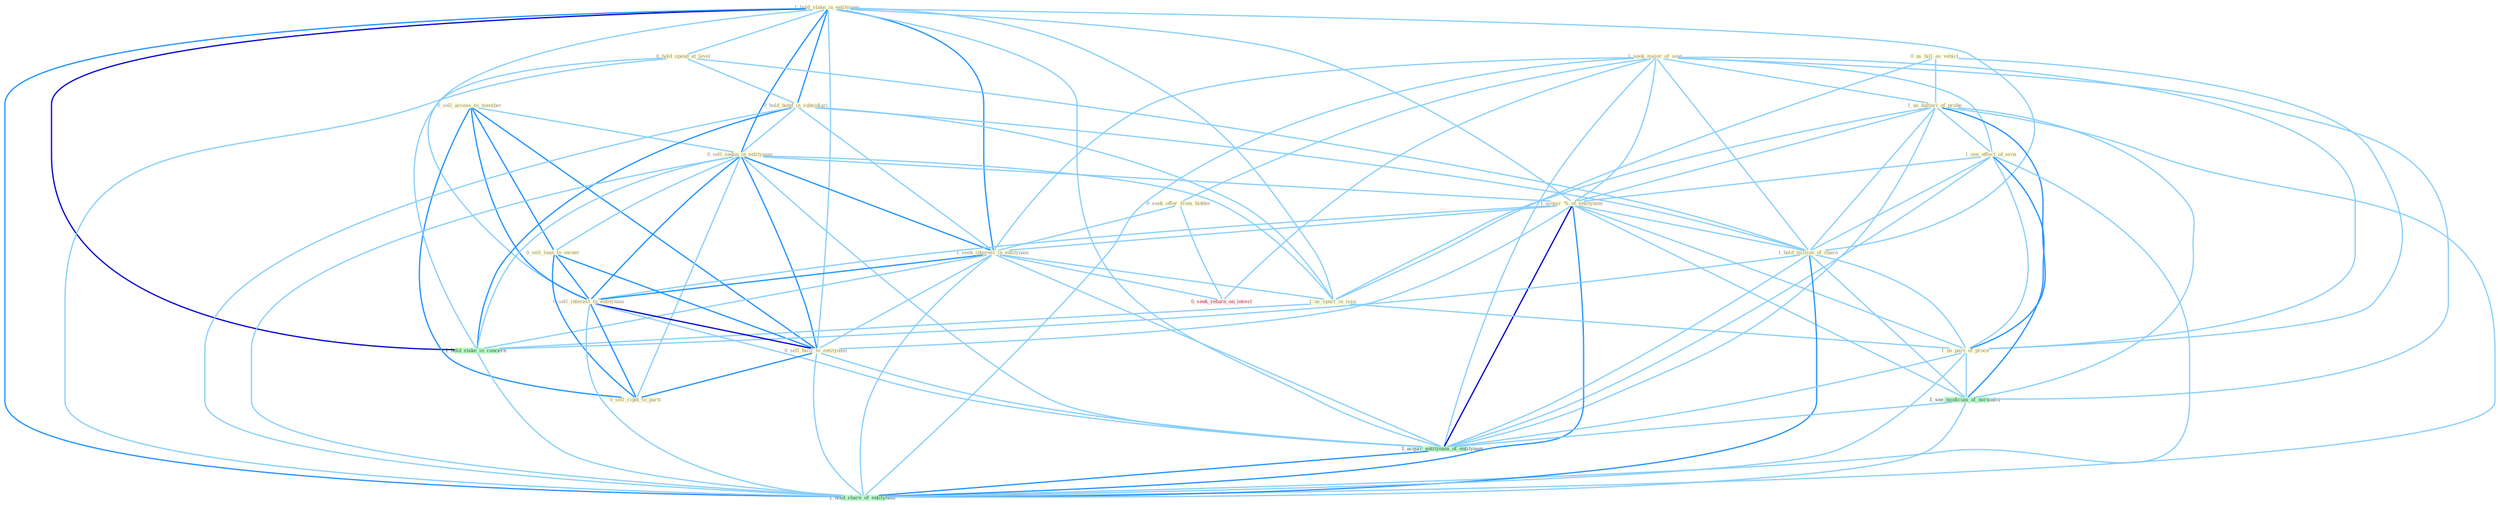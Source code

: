 Graph G{ 
    node
    [shape=polygon,style=filled,width=.5,height=.06,color="#BDFCC9",fixedsize=true,fontsize=4,
    fontcolor="#2f4f4f"];
    {node
    [color="#ffffe0", fontcolor="#8b7d6b"] "1_hold_stake_in_entitynam " "0_us_bill_as_vehicl " "0_sell_access_to_member " "1_seek_major_of_seat " "1_us_batteri_of_probe " "0_seek_offer_from_bidder " "0_hold_spend_at_level " "0_hold_bond_in_subsidiari " "0_sell_sedan_in_entitynam " "1_see_effect_of_eros " "1_acquir_%_of_entitynam " "1_seek_interest_in_entitynam " "1_us_spurt_in_issu " "0_sell_loan_to_owner " "1_hold_million_of_share " "0_sell_interest_to_entitynam " "0_sell_facil_to_entitynam " "1_us_part_of_proce " "0_sell_right_to_parti "}
{node [color="#fff0f5", fontcolor="#b22222"] "0_seek_return_on_invest "}
edge [color="#B0E2FF"];

	"1_hold_stake_in_entitynam " -- "0_hold_spend_at_level " [w="1", color="#87cefa" ];
	"1_hold_stake_in_entitynam " -- "0_hold_bond_in_subsidiari " [w="2", color="#1e90ff" , len=0.8];
	"1_hold_stake_in_entitynam " -- "0_sell_sedan_in_entitynam " [w="2", color="#1e90ff" , len=0.8];
	"1_hold_stake_in_entitynam " -- "1_acquir_%_of_entitynam " [w="1", color="#87cefa" ];
	"1_hold_stake_in_entitynam " -- "1_seek_interest_in_entitynam " [w="2", color="#1e90ff" , len=0.8];
	"1_hold_stake_in_entitynam " -- "1_us_spurt_in_issu " [w="1", color="#87cefa" ];
	"1_hold_stake_in_entitynam " -- "1_hold_million_of_share " [w="1", color="#87cefa" ];
	"1_hold_stake_in_entitynam " -- "0_sell_interest_to_entitynam " [w="1", color="#87cefa" ];
	"1_hold_stake_in_entitynam " -- "0_sell_facil_to_entitynam " [w="1", color="#87cefa" ];
	"1_hold_stake_in_entitynam " -- "1_hold_stake_in_concern " [w="3", color="#0000cd" , len=0.6];
	"1_hold_stake_in_entitynam " -- "1_acquir_entitynam_of_entitynam " [w="1", color="#87cefa" ];
	"1_hold_stake_in_entitynam " -- "1_hold_share_of_entitynam " [w="2", color="#1e90ff" , len=0.8];
	"0_us_bill_as_vehicl " -- "1_us_batteri_of_probe " [w="1", color="#87cefa" ];
	"0_us_bill_as_vehicl " -- "1_us_spurt_in_issu " [w="1", color="#87cefa" ];
	"0_us_bill_as_vehicl " -- "1_us_part_of_proce " [w="1", color="#87cefa" ];
	"0_sell_access_to_member " -- "0_sell_sedan_in_entitynam " [w="1", color="#87cefa" ];
	"0_sell_access_to_member " -- "0_sell_loan_to_owner " [w="2", color="#1e90ff" , len=0.8];
	"0_sell_access_to_member " -- "0_sell_interest_to_entitynam " [w="2", color="#1e90ff" , len=0.8];
	"0_sell_access_to_member " -- "0_sell_facil_to_entitynam " [w="2", color="#1e90ff" , len=0.8];
	"0_sell_access_to_member " -- "0_sell_right_to_parti " [w="2", color="#1e90ff" , len=0.8];
	"1_seek_major_of_seat " -- "1_us_batteri_of_probe " [w="1", color="#87cefa" ];
	"1_seek_major_of_seat " -- "0_seek_offer_from_bidder " [w="1", color="#87cefa" ];
	"1_seek_major_of_seat " -- "1_see_effect_of_eros " [w="1", color="#87cefa" ];
	"1_seek_major_of_seat " -- "1_acquir_%_of_entitynam " [w="1", color="#87cefa" ];
	"1_seek_major_of_seat " -- "1_seek_interest_in_entitynam " [w="1", color="#87cefa" ];
	"1_seek_major_of_seat " -- "1_hold_million_of_share " [w="1", color="#87cefa" ];
	"1_seek_major_of_seat " -- "1_us_part_of_proce " [w="1", color="#87cefa" ];
	"1_seek_major_of_seat " -- "0_seek_return_on_invest " [w="1", color="#87cefa" ];
	"1_seek_major_of_seat " -- "1_see_modicum_of_normalci " [w="1", color="#87cefa" ];
	"1_seek_major_of_seat " -- "1_acquir_entitynam_of_entitynam " [w="1", color="#87cefa" ];
	"1_seek_major_of_seat " -- "1_hold_share_of_entitynam " [w="1", color="#87cefa" ];
	"1_us_batteri_of_probe " -- "1_see_effect_of_eros " [w="1", color="#87cefa" ];
	"1_us_batteri_of_probe " -- "1_acquir_%_of_entitynam " [w="1", color="#87cefa" ];
	"1_us_batteri_of_probe " -- "1_us_spurt_in_issu " [w="1", color="#87cefa" ];
	"1_us_batteri_of_probe " -- "1_hold_million_of_share " [w="1", color="#87cefa" ];
	"1_us_batteri_of_probe " -- "1_us_part_of_proce " [w="2", color="#1e90ff" , len=0.8];
	"1_us_batteri_of_probe " -- "1_see_modicum_of_normalci " [w="1", color="#87cefa" ];
	"1_us_batteri_of_probe " -- "1_acquir_entitynam_of_entitynam " [w="1", color="#87cefa" ];
	"1_us_batteri_of_probe " -- "1_hold_share_of_entitynam " [w="1", color="#87cefa" ];
	"0_seek_offer_from_bidder " -- "1_seek_interest_in_entitynam " [w="1", color="#87cefa" ];
	"0_seek_offer_from_bidder " -- "0_seek_return_on_invest " [w="1", color="#87cefa" ];
	"0_hold_spend_at_level " -- "0_hold_bond_in_subsidiari " [w="1", color="#87cefa" ];
	"0_hold_spend_at_level " -- "1_hold_million_of_share " [w="1", color="#87cefa" ];
	"0_hold_spend_at_level " -- "1_hold_stake_in_concern " [w="1", color="#87cefa" ];
	"0_hold_spend_at_level " -- "1_hold_share_of_entitynam " [w="1", color="#87cefa" ];
	"0_hold_bond_in_subsidiari " -- "0_sell_sedan_in_entitynam " [w="1", color="#87cefa" ];
	"0_hold_bond_in_subsidiari " -- "1_seek_interest_in_entitynam " [w="1", color="#87cefa" ];
	"0_hold_bond_in_subsidiari " -- "1_us_spurt_in_issu " [w="1", color="#87cefa" ];
	"0_hold_bond_in_subsidiari " -- "1_hold_million_of_share " [w="1", color="#87cefa" ];
	"0_hold_bond_in_subsidiari " -- "1_hold_stake_in_concern " [w="2", color="#1e90ff" , len=0.8];
	"0_hold_bond_in_subsidiari " -- "1_hold_share_of_entitynam " [w="1", color="#87cefa" ];
	"0_sell_sedan_in_entitynam " -- "1_acquir_%_of_entitynam " [w="1", color="#87cefa" ];
	"0_sell_sedan_in_entitynam " -- "1_seek_interest_in_entitynam " [w="2", color="#1e90ff" , len=0.8];
	"0_sell_sedan_in_entitynam " -- "1_us_spurt_in_issu " [w="1", color="#87cefa" ];
	"0_sell_sedan_in_entitynam " -- "0_sell_loan_to_owner " [w="1", color="#87cefa" ];
	"0_sell_sedan_in_entitynam " -- "0_sell_interest_to_entitynam " [w="2", color="#1e90ff" , len=0.8];
	"0_sell_sedan_in_entitynam " -- "0_sell_facil_to_entitynam " [w="2", color="#1e90ff" , len=0.8];
	"0_sell_sedan_in_entitynam " -- "0_sell_right_to_parti " [w="1", color="#87cefa" ];
	"0_sell_sedan_in_entitynam " -- "1_hold_stake_in_concern " [w="1", color="#87cefa" ];
	"0_sell_sedan_in_entitynam " -- "1_acquir_entitynam_of_entitynam " [w="1", color="#87cefa" ];
	"0_sell_sedan_in_entitynam " -- "1_hold_share_of_entitynam " [w="1", color="#87cefa" ];
	"1_see_effect_of_eros " -- "1_acquir_%_of_entitynam " [w="1", color="#87cefa" ];
	"1_see_effect_of_eros " -- "1_hold_million_of_share " [w="1", color="#87cefa" ];
	"1_see_effect_of_eros " -- "1_us_part_of_proce " [w="1", color="#87cefa" ];
	"1_see_effect_of_eros " -- "1_see_modicum_of_normalci " [w="2", color="#1e90ff" , len=0.8];
	"1_see_effect_of_eros " -- "1_acquir_entitynam_of_entitynam " [w="1", color="#87cefa" ];
	"1_see_effect_of_eros " -- "1_hold_share_of_entitynam " [w="1", color="#87cefa" ];
	"1_acquir_%_of_entitynam " -- "1_seek_interest_in_entitynam " [w="1", color="#87cefa" ];
	"1_acquir_%_of_entitynam " -- "1_hold_million_of_share " [w="1", color="#87cefa" ];
	"1_acquir_%_of_entitynam " -- "0_sell_interest_to_entitynam " [w="1", color="#87cefa" ];
	"1_acquir_%_of_entitynam " -- "0_sell_facil_to_entitynam " [w="1", color="#87cefa" ];
	"1_acquir_%_of_entitynam " -- "1_us_part_of_proce " [w="1", color="#87cefa" ];
	"1_acquir_%_of_entitynam " -- "1_see_modicum_of_normalci " [w="1", color="#87cefa" ];
	"1_acquir_%_of_entitynam " -- "1_acquir_entitynam_of_entitynam " [w="3", color="#0000cd" , len=0.6];
	"1_acquir_%_of_entitynam " -- "1_hold_share_of_entitynam " [w="2", color="#1e90ff" , len=0.8];
	"1_seek_interest_in_entitynam " -- "1_us_spurt_in_issu " [w="1", color="#87cefa" ];
	"1_seek_interest_in_entitynam " -- "0_sell_interest_to_entitynam " [w="2", color="#1e90ff" , len=0.8];
	"1_seek_interest_in_entitynam " -- "0_sell_facil_to_entitynam " [w="1", color="#87cefa" ];
	"1_seek_interest_in_entitynam " -- "1_hold_stake_in_concern " [w="1", color="#87cefa" ];
	"1_seek_interest_in_entitynam " -- "0_seek_return_on_invest " [w="1", color="#87cefa" ];
	"1_seek_interest_in_entitynam " -- "1_acquir_entitynam_of_entitynam " [w="1", color="#87cefa" ];
	"1_seek_interest_in_entitynam " -- "1_hold_share_of_entitynam " [w="1", color="#87cefa" ];
	"1_us_spurt_in_issu " -- "1_us_part_of_proce " [w="1", color="#87cefa" ];
	"1_us_spurt_in_issu " -- "1_hold_stake_in_concern " [w="1", color="#87cefa" ];
	"0_sell_loan_to_owner " -- "0_sell_interest_to_entitynam " [w="2", color="#1e90ff" , len=0.8];
	"0_sell_loan_to_owner " -- "0_sell_facil_to_entitynam " [w="2", color="#1e90ff" , len=0.8];
	"0_sell_loan_to_owner " -- "0_sell_right_to_parti " [w="2", color="#1e90ff" , len=0.8];
	"1_hold_million_of_share " -- "1_us_part_of_proce " [w="1", color="#87cefa" ];
	"1_hold_million_of_share " -- "1_hold_stake_in_concern " [w="1", color="#87cefa" ];
	"1_hold_million_of_share " -- "1_see_modicum_of_normalci " [w="1", color="#87cefa" ];
	"1_hold_million_of_share " -- "1_acquir_entitynam_of_entitynam " [w="1", color="#87cefa" ];
	"1_hold_million_of_share " -- "1_hold_share_of_entitynam " [w="2", color="#1e90ff" , len=0.8];
	"0_sell_interest_to_entitynam " -- "0_sell_facil_to_entitynam " [w="3", color="#0000cd" , len=0.6];
	"0_sell_interest_to_entitynam " -- "0_sell_right_to_parti " [w="2", color="#1e90ff" , len=0.8];
	"0_sell_interest_to_entitynam " -- "1_acquir_entitynam_of_entitynam " [w="1", color="#87cefa" ];
	"0_sell_interest_to_entitynam " -- "1_hold_share_of_entitynam " [w="1", color="#87cefa" ];
	"0_sell_facil_to_entitynam " -- "0_sell_right_to_parti " [w="2", color="#1e90ff" , len=0.8];
	"0_sell_facil_to_entitynam " -- "1_acquir_entitynam_of_entitynam " [w="1", color="#87cefa" ];
	"0_sell_facil_to_entitynam " -- "1_hold_share_of_entitynam " [w="1", color="#87cefa" ];
	"1_us_part_of_proce " -- "1_see_modicum_of_normalci " [w="1", color="#87cefa" ];
	"1_us_part_of_proce " -- "1_acquir_entitynam_of_entitynam " [w="1", color="#87cefa" ];
	"1_us_part_of_proce " -- "1_hold_share_of_entitynam " [w="1", color="#87cefa" ];
	"1_hold_stake_in_concern " -- "1_hold_share_of_entitynam " [w="1", color="#87cefa" ];
	"1_see_modicum_of_normalci " -- "1_acquir_entitynam_of_entitynam " [w="1", color="#87cefa" ];
	"1_see_modicum_of_normalci " -- "1_hold_share_of_entitynam " [w="1", color="#87cefa" ];
	"1_acquir_entitynam_of_entitynam " -- "1_hold_share_of_entitynam " [w="2", color="#1e90ff" , len=0.8];
}